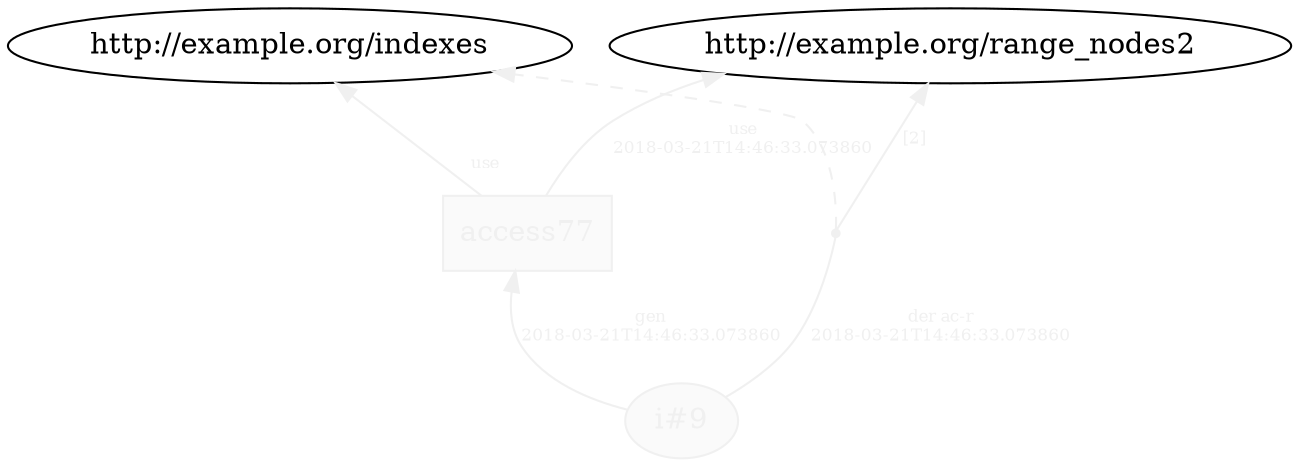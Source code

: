 digraph "PROV" { size="16,12"; rankdir="BT";
"http://example.org/i#9" [fillcolor="#FAFAFA",color="#F0F0F0",style="filled",fontcolor="#F0F0F0",label="i#9",URL="http://example.org/i#9"]
"http://example.org/access77" [fillcolor="#FAFAFA",color="#F0F0F0",shape="polygon",sides="4",style="filled",fontcolor="#F0F0F0",label="access77",URL="http://example.org/access77"]
"bn0" [shape="point",label="",fontcolor="#F0F0F0",color="#F0F0F0"]
"http://example.org/i#9" -> "bn0" [fontsize="8",distance="1.5",angle="60.0",rotation="20",label="der ac-r
2018-03-21T14:46:33.073860",arrowhead="none",fontcolor="#F0F0F0",color="#F0F0F0"]
"bn0" -> "http://example.org/indexes" [style="dashed",fontcolor="#F0F0F0",color="#F0F0F0"]
"bn0" -> "http://example.org/range_nodes2" [fontsize="8",distance="1.5",angle="60.0",rotation="20",label="[2]",fontcolor="#F0F0F0",color="#F0F0F0"]
"http://example.org/access77" -> "http://example.org/indexes" [labelfontsize="8",labeldistance="1.5",labelangle="60.0",rotation="20",taillabel="use",fontcolor="#F0F0F0",color="#F0F0F0"]
"http://example.org/access77" -> "http://example.org/range_nodes2" [fontsize="8",distance="1.5",angle="60.0",rotation="20",label="use
2018-03-21T14:46:33.073860",fontcolor="#F0F0F0",color="#F0F0F0"]
"http://example.org/i#9" -> "http://example.org/access77" [fontsize="8",distance="1.5",angle="60.0",rotation="20",label="gen
2018-03-21T14:46:33.073860",fontcolor="#F0F0F0",color="#F0F0F0"]
}